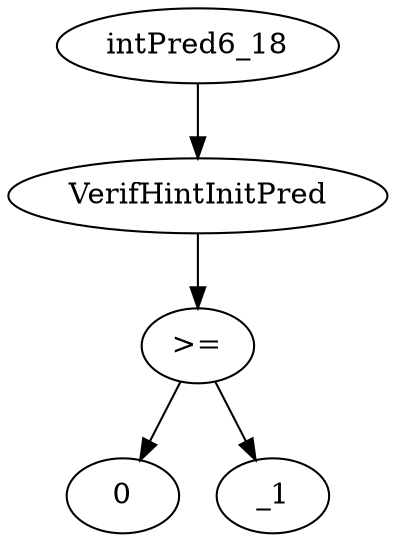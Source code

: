 digraph dag {
0 [label="intPred6_18"];
1 [label="VerifHintInitPred"];
2 [label=">="];
3 [label="0"];
4 [label="_1"];
"0" -> "1"[label=""]
"1" -> "2"[label=""]
"2" -> "4"[label=""]
"2" -> "3"[label=""]
}
